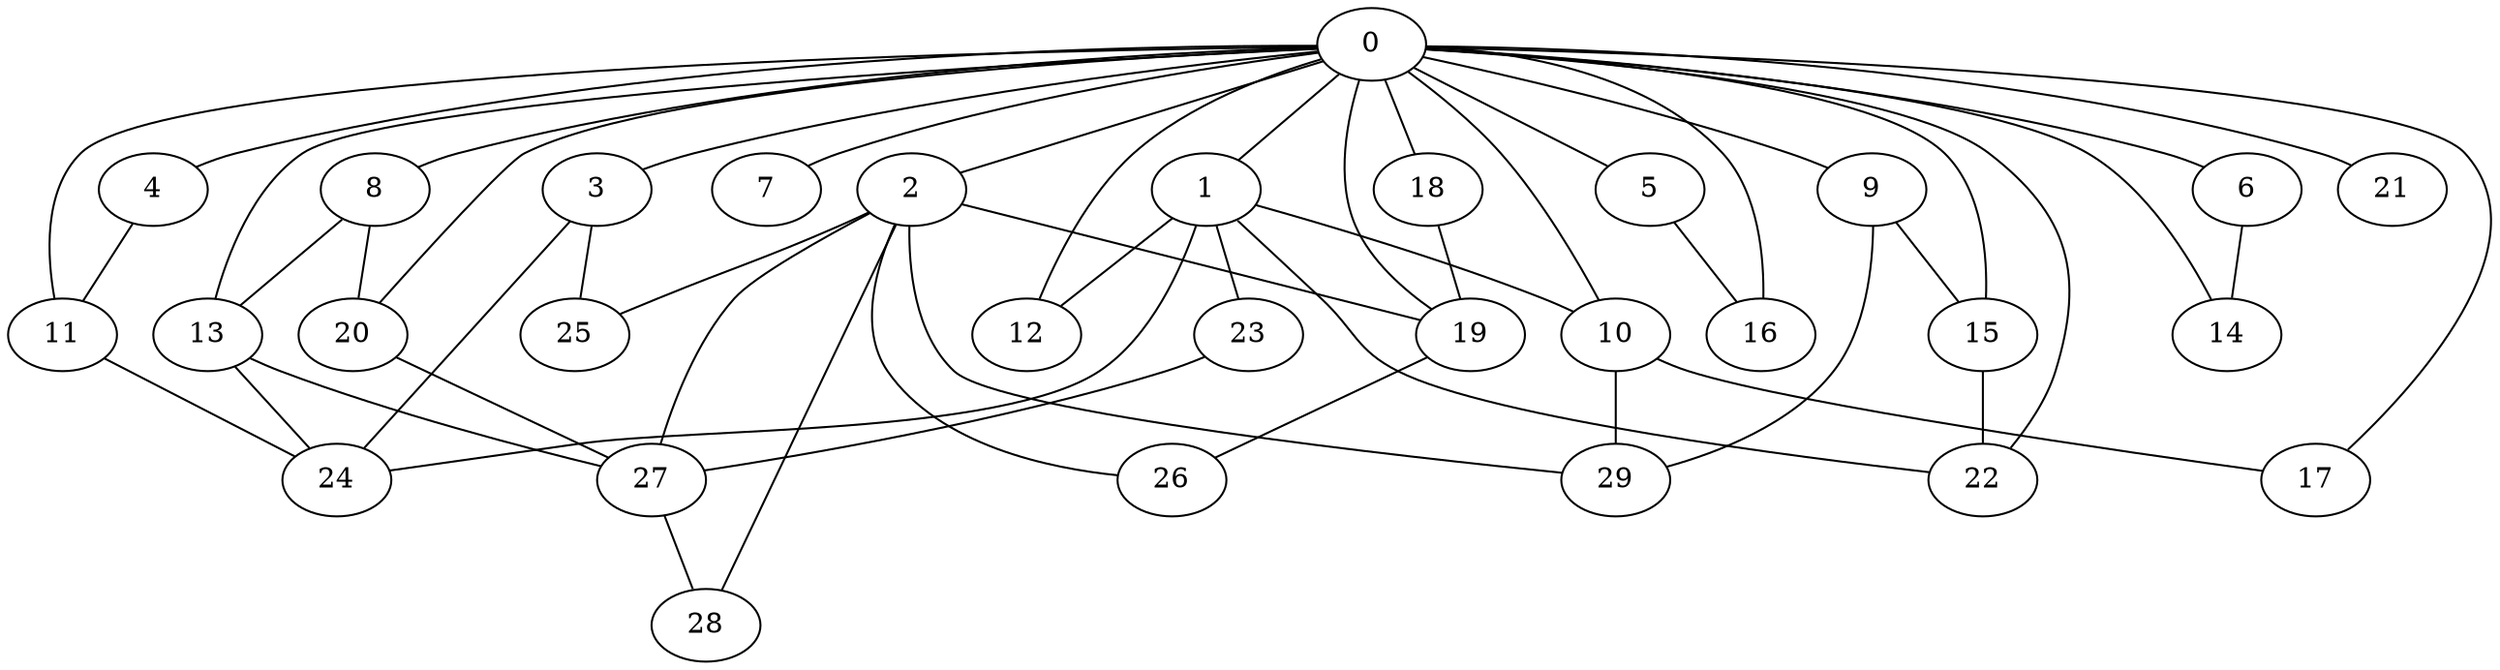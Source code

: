 
graph graphname {
    0 -- 1
0 -- 2
0 -- 3
0 -- 4
0 -- 5
0 -- 6
0 -- 7
0 -- 8
0 -- 9
0 -- 10
0 -- 11
0 -- 12
0 -- 13
0 -- 14
0 -- 15
0 -- 16
0 -- 17
0 -- 18
0 -- 19
0 -- 20
0 -- 21
0 -- 22
1 -- 24
1 -- 22
1 -- 23
1 -- 10
1 -- 12
2 -- 25
2 -- 26
2 -- 27
2 -- 28
2 -- 29
2 -- 19
3 -- 25
3 -- 24
4 -- 11
5 -- 16
6 -- 14
8 -- 13
8 -- 20
9 -- 29
9 -- 15
10 -- 17
10 -- 29
11 -- 24
13 -- 24
13 -- 27
15 -- 22
18 -- 19
19 -- 26
20 -- 27
23 -- 27
27 -- 28

}
